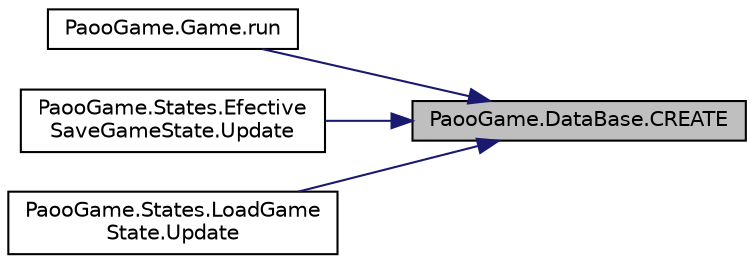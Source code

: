 digraph "PaooGame.DataBase.CREATE"
{
 // INTERACTIVE_SVG=YES
 // LATEX_PDF_SIZE
  edge [fontname="Helvetica",fontsize="10",labelfontname="Helvetica",labelfontsize="10"];
  node [fontname="Helvetica",fontsize="10",shape=record];
  rankdir="RL";
  Node1 [label="PaooGame.DataBase.CREATE",height=0.2,width=0.4,color="black", fillcolor="grey75", style="filled", fontcolor="black",tooltip="Va gestiona baza de date(din ea voi apela celelalte metode)."];
  Node1 -> Node2 [dir="back",color="midnightblue",fontsize="10",style="solid"];
  Node2 [label="PaooGame.Game.run",height=0.2,width=0.4,color="black", fillcolor="white", style="filled",URL="$class_paoo_game_1_1_game.html#a9ad6403ed3c853e7edf8c7de62d623e9",tooltip="Functia ce va rula in thread-ul creat."];
  Node1 -> Node3 [dir="back",color="midnightblue",fontsize="10",style="solid"];
  Node3 [label="PaooGame.States.Efective\lSaveGameState.Update",height=0.2,width=0.4,color="black", fillcolor="white", style="filled",URL="$class_paoo_game_1_1_states_1_1_efective_save_game_state.html#a18562b937367dc3bf110af6f3952a48a",tooltip="Se ofera posibilitatea reveniri la meniu."];
  Node1 -> Node4 [dir="back",color="midnightblue",fontsize="10",style="solid"];
  Node4 [label="PaooGame.States.LoadGame\lState.Update",height=0.2,width=0.4,color="black", fillcolor="white", style="filled",URL="$class_paoo_game_1_1_states_1_1_load_game_state.html#a7e7f114886d7006ed771c2e1b5d113b7",tooltip="Actualizeaza starea curenta ."];
}
